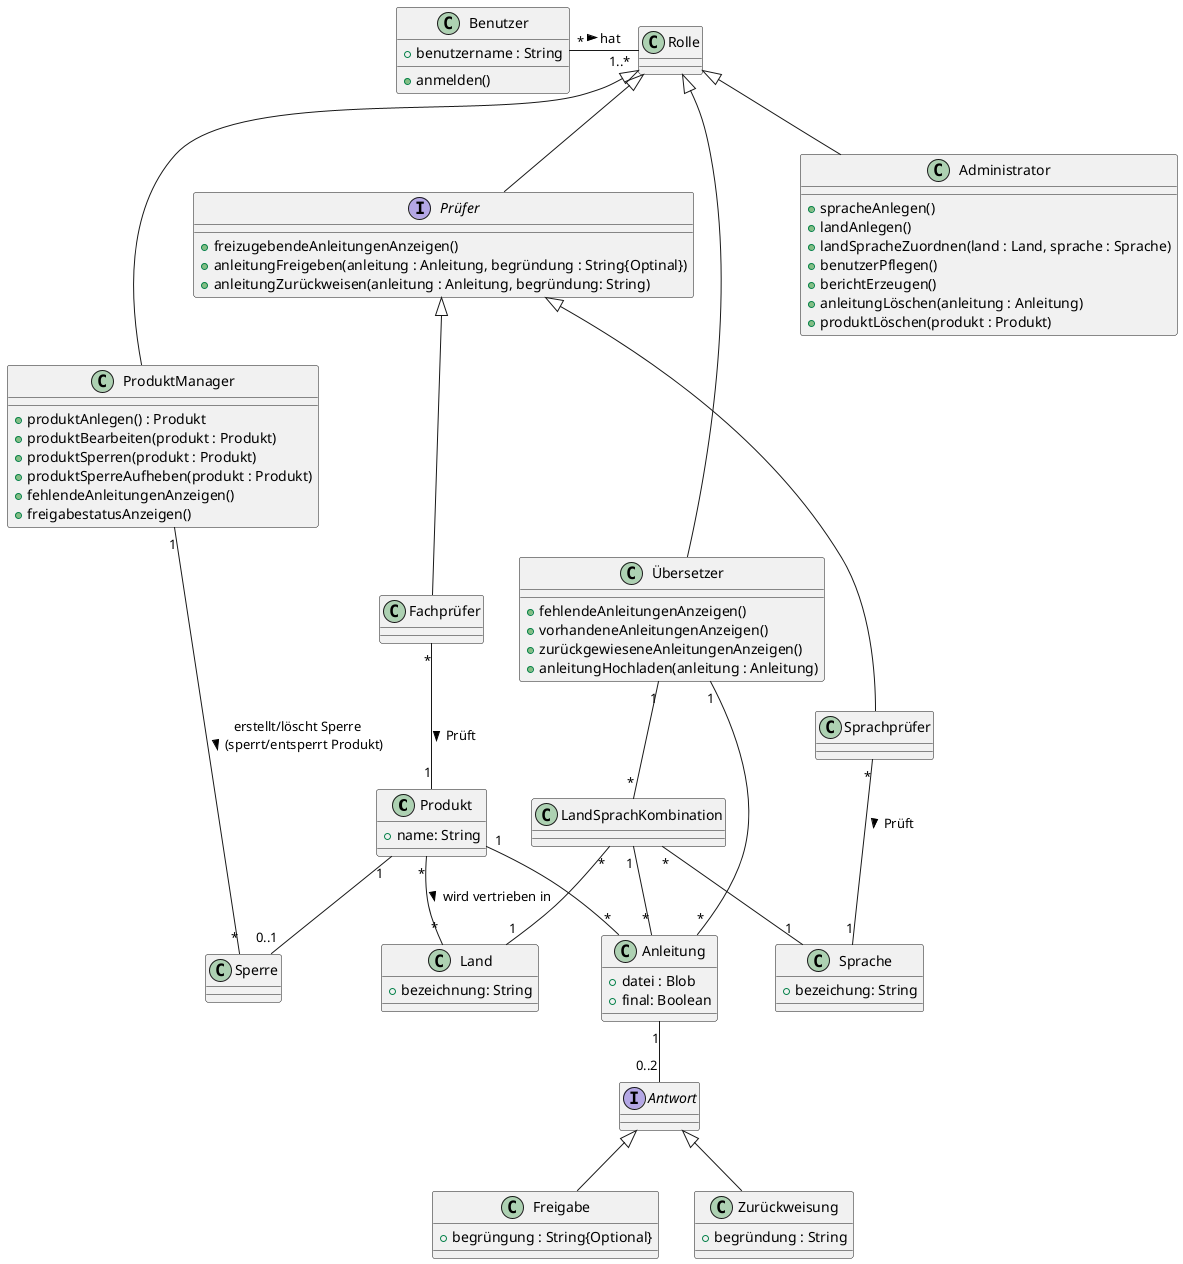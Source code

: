 '' 7h

@startuml 1a

class Produkt{
    + name: String
}
Produkt "1" -- "*" Anleitung
Produkt "*" -- "*" Land : wird vertrieben in >
Produkt "1" -- "0..1" Sperre


class Land{
    + bezeichnung: String
}
class Sprache{
    + bezeichung: String
}
LandSprachKombination "*" -- "1" Sprache
LandSprachKombination "*" -- "1" Land


class Freigabe{
    + begrüngung : String{Optional}
}
class Zurückweisung{
    + begründung : String
}
interface Antwort{

}
Antwort <|-- Freigabe
Antwort <|-- Zurückweisung

'' Anleitungen pflegen, wenn das Produkt dort vertrieben wird
'' Finale anleitungen erneut hochladen
class Anleitung{
    + datei : Blob
    + final: Boolean
}
Anleitung "1" -- "0..2" Antwort
LandSprachKombination "1"-- "*" Anleitung

class Rolle
class ProduktManager{
    + produktAnlegen() : Produkt
    + produktBearbeiten(produkt : Produkt)
    + produktSperren(produkt : Produkt) 
    '' Nur Produktmanager, der die Sperre veranlasst hat, kann diese wieder aufheben
    + produktSperreAufheben(produkt : Produkt)
    + fehlendeAnleitungenAnzeigen()
    + freigabestatusAnzeigen()
}
ProduktManager "1" -- "*" Sperre : erstellt/löscht Sperre\n(sperrt/entsperrt Produkt) >

class Administrator{
    + spracheAnlegen()
    + landAnlegen()
    + landSpracheZuordnen(land : Land, sprache : Sprache)
    '' TODO
    + benutzerPflegen()
    + berichtErzeugen()
    + anleitungLöschen(anleitung : Anleitung)
    + produktLöschen(produkt : Produkt)
}

'' Land Sprach Kombination für übersetzre
class Übersetzer{
    + fehlendeAnleitungenAnzeigen()
    + vorhandeneAnleitungenAnzeigen()
    + zurückgewieseneAnleitungenAnzeigen()
    + anleitungHochladen(anleitung : Anleitung)
}
Übersetzer "1" -- "*" LandSprachKombination
Übersetzer "1" -- "*" Anleitung
interface Prüfer{
    + freizugebendeAnleitungenAnzeigen()
    + anleitungFreigeben(anleitung : Anleitung, begründung : String{Optinal})
    + anleitungZurückweisen(anleitung : Anleitung, begründung: String)
}
class Sprachprüfer
Prüfer <|-- Sprachprüfer
Sprachprüfer "*" -- "1" Sprache : Prüft >
class Fachprüfer
Prüfer <|-- Fachprüfer
Fachprüfer "*" -- "1" Produkt : Prüft >

Rolle <|-- ProduktManager
Rolle <|-- Administrator
Rolle <|-- Übersetzer
Rolle <|-- Prüfer

class Benutzer{
    + benutzername : String
    + anmelden()
}
Benutzer "*" - "1..*" Rolle : hat >


@enduml